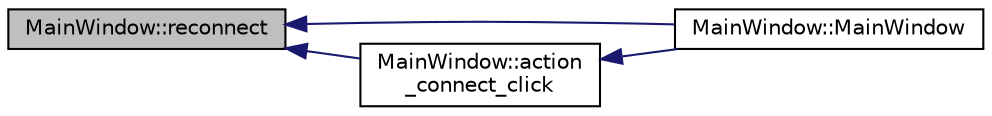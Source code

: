 digraph "MainWindow::reconnect"
{
  edge [fontname="Helvetica",fontsize="10",labelfontname="Helvetica",labelfontsize="10"];
  node [fontname="Helvetica",fontsize="10",shape=record];
  rankdir="LR";
  Node93 [label="MainWindow::reconnect",height=0.2,width=0.4,color="black", fillcolor="grey75", style="filled", fontcolor="black"];
  Node93 -> Node94 [dir="back",color="midnightblue",fontsize="10",style="solid",fontname="Helvetica"];
  Node94 [label="MainWindow::MainWindow",height=0.2,width=0.4,color="black", fillcolor="white", style="filled",URL="$class_main_window.html#a996c5a2b6f77944776856f08ec30858d",tooltip="Konstruktor parametryczny klasy MainWindow. "];
  Node93 -> Node95 [dir="back",color="midnightblue",fontsize="10",style="solid",fontname="Helvetica"];
  Node95 [label="MainWindow::action\l_connect_click",height=0.2,width=0.4,color="black", fillcolor="white", style="filled",URL="$class_main_window.html#a8ad6af79d8b18fa2ff69866afbe6ecc7",tooltip="Reakcja na wcisniecie opcji \"Polacz\". "];
  Node95 -> Node94 [dir="back",color="midnightblue",fontsize="10",style="solid",fontname="Helvetica"];
}

